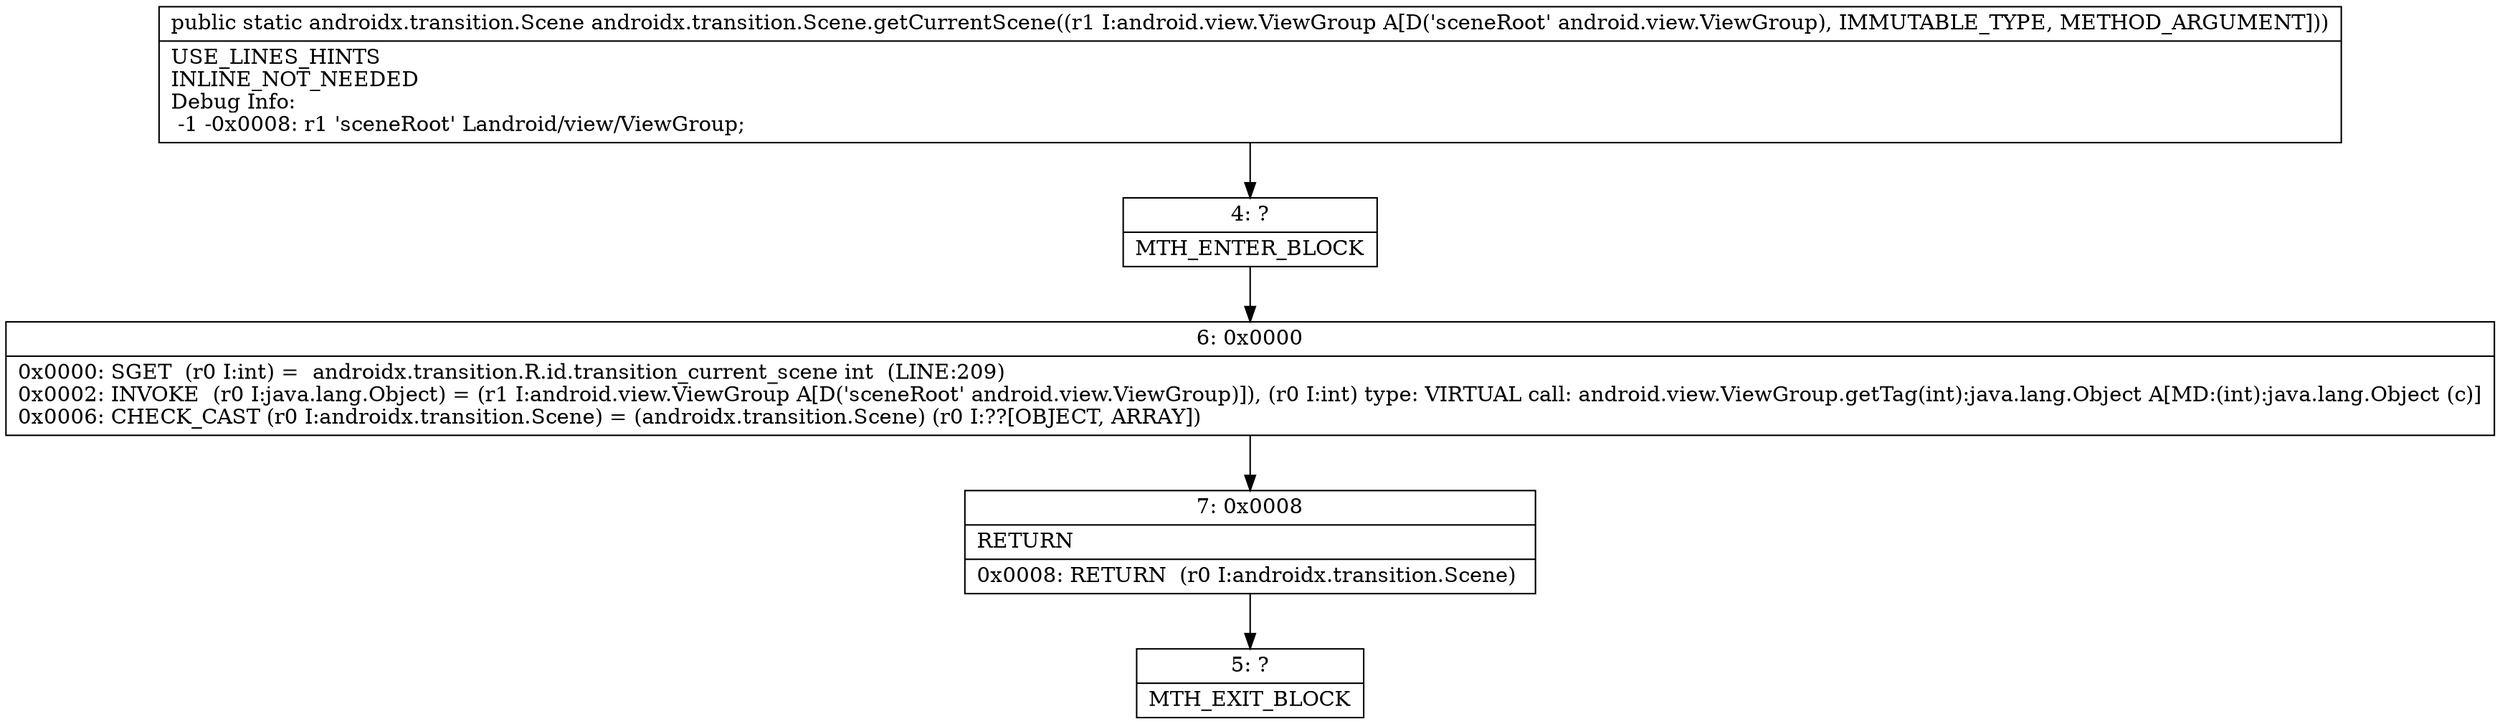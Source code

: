 digraph "CFG forandroidx.transition.Scene.getCurrentScene(Landroid\/view\/ViewGroup;)Landroidx\/transition\/Scene;" {
Node_4 [shape=record,label="{4\:\ ?|MTH_ENTER_BLOCK\l}"];
Node_6 [shape=record,label="{6\:\ 0x0000|0x0000: SGET  (r0 I:int) =  androidx.transition.R.id.transition_current_scene int  (LINE:209)\l0x0002: INVOKE  (r0 I:java.lang.Object) = (r1 I:android.view.ViewGroup A[D('sceneRoot' android.view.ViewGroup)]), (r0 I:int) type: VIRTUAL call: android.view.ViewGroup.getTag(int):java.lang.Object A[MD:(int):java.lang.Object (c)]\l0x0006: CHECK_CAST (r0 I:androidx.transition.Scene) = (androidx.transition.Scene) (r0 I:??[OBJECT, ARRAY]) \l}"];
Node_7 [shape=record,label="{7\:\ 0x0008|RETURN\l|0x0008: RETURN  (r0 I:androidx.transition.Scene) \l}"];
Node_5 [shape=record,label="{5\:\ ?|MTH_EXIT_BLOCK\l}"];
MethodNode[shape=record,label="{public static androidx.transition.Scene androidx.transition.Scene.getCurrentScene((r1 I:android.view.ViewGroup A[D('sceneRoot' android.view.ViewGroup), IMMUTABLE_TYPE, METHOD_ARGUMENT]))  | USE_LINES_HINTS\lINLINE_NOT_NEEDED\lDebug Info:\l  \-1 \-0x0008: r1 'sceneRoot' Landroid\/view\/ViewGroup;\l}"];
MethodNode -> Node_4;Node_4 -> Node_6;
Node_6 -> Node_7;
Node_7 -> Node_5;
}

